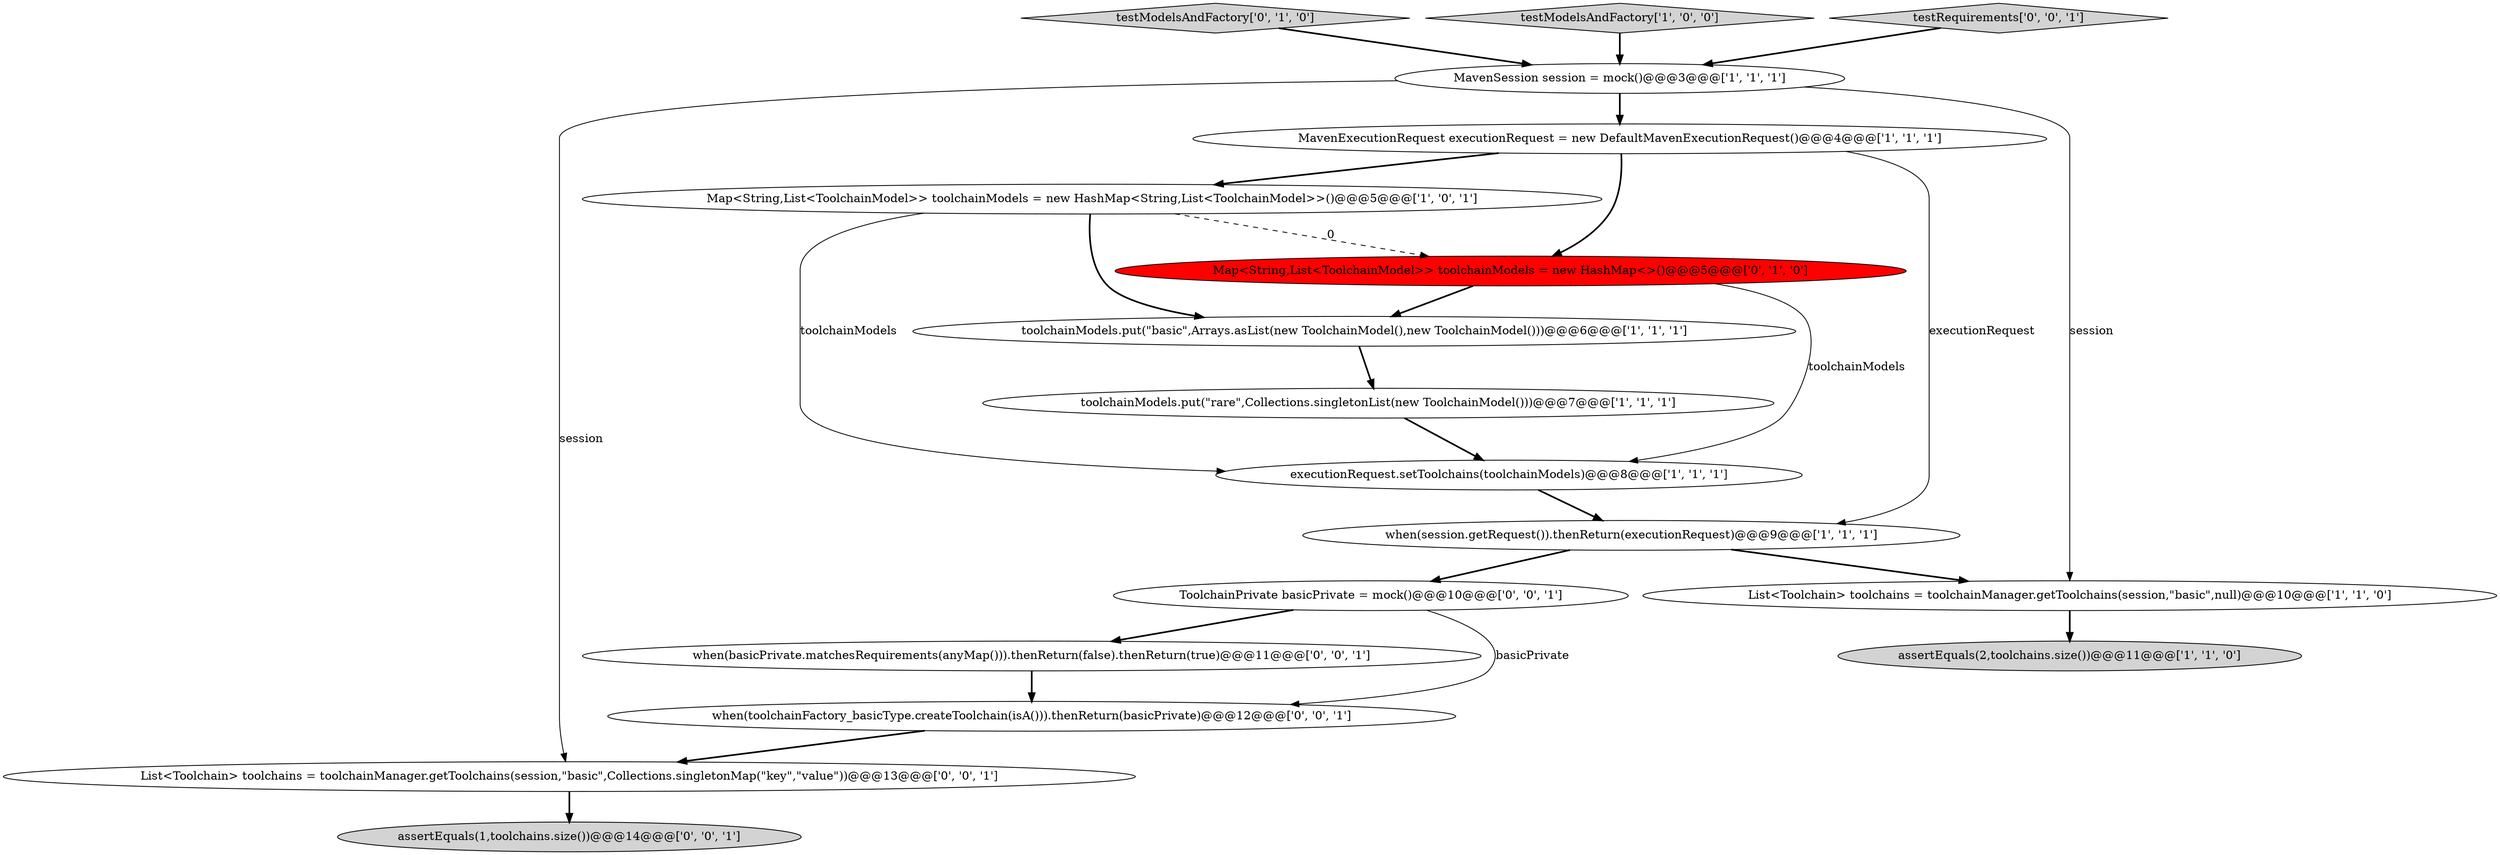 digraph {
9 [style = filled, label = "assertEquals(2,toolchains.size())@@@11@@@['1', '1', '0']", fillcolor = lightgray, shape = ellipse image = "AAA0AAABBB1BBB"];
12 [style = filled, label = "when(basicPrivate.matchesRequirements(anyMap())).thenReturn(false).thenReturn(true)@@@11@@@['0', '0', '1']", fillcolor = white, shape = ellipse image = "AAA0AAABBB3BBB"];
11 [style = filled, label = "testModelsAndFactory['0', '1', '0']", fillcolor = lightgray, shape = diamond image = "AAA0AAABBB2BBB"];
13 [style = filled, label = "when(toolchainFactory_basicType.createToolchain(isA())).thenReturn(basicPrivate)@@@12@@@['0', '0', '1']", fillcolor = white, shape = ellipse image = "AAA0AAABBB3BBB"];
10 [style = filled, label = "Map<String,List<ToolchainModel>> toolchainModels = new HashMap<>()@@@5@@@['0', '1', '0']", fillcolor = red, shape = ellipse image = "AAA1AAABBB2BBB"];
17 [style = filled, label = "List<Toolchain> toolchains = toolchainManager.getToolchains(session,\"basic\",Collections.singletonMap(\"key\",\"value\"))@@@13@@@['0', '0', '1']", fillcolor = white, shape = ellipse image = "AAA0AAABBB3BBB"];
7 [style = filled, label = "when(session.getRequest()).thenReturn(executionRequest)@@@9@@@['1', '1', '1']", fillcolor = white, shape = ellipse image = "AAA0AAABBB1BBB"];
6 [style = filled, label = "MavenExecutionRequest executionRequest = new DefaultMavenExecutionRequest()@@@4@@@['1', '1', '1']", fillcolor = white, shape = ellipse image = "AAA0AAABBB1BBB"];
8 [style = filled, label = "MavenSession session = mock()@@@3@@@['1', '1', '1']", fillcolor = white, shape = ellipse image = "AAA0AAABBB1BBB"];
5 [style = filled, label = "toolchainModels.put(\"rare\",Collections.singletonList(new ToolchainModel()))@@@7@@@['1', '1', '1']", fillcolor = white, shape = ellipse image = "AAA0AAABBB1BBB"];
3 [style = filled, label = "testModelsAndFactory['1', '0', '0']", fillcolor = lightgray, shape = diamond image = "AAA0AAABBB1BBB"];
1 [style = filled, label = "toolchainModels.put(\"basic\",Arrays.asList(new ToolchainModel(),new ToolchainModel()))@@@6@@@['1', '1', '1']", fillcolor = white, shape = ellipse image = "AAA0AAABBB1BBB"];
15 [style = filled, label = "assertEquals(1,toolchains.size())@@@14@@@['0', '0', '1']", fillcolor = lightgray, shape = ellipse image = "AAA0AAABBB3BBB"];
0 [style = filled, label = "executionRequest.setToolchains(toolchainModels)@@@8@@@['1', '1', '1']", fillcolor = white, shape = ellipse image = "AAA0AAABBB1BBB"];
2 [style = filled, label = "Map<String,List<ToolchainModel>> toolchainModels = new HashMap<String,List<ToolchainModel>>()@@@5@@@['1', '0', '1']", fillcolor = white, shape = ellipse image = "AAA0AAABBB1BBB"];
14 [style = filled, label = "testRequirements['0', '0', '1']", fillcolor = lightgray, shape = diamond image = "AAA0AAABBB3BBB"];
16 [style = filled, label = "ToolchainPrivate basicPrivate = mock()@@@10@@@['0', '0', '1']", fillcolor = white, shape = ellipse image = "AAA0AAABBB3BBB"];
4 [style = filled, label = "List<Toolchain> toolchains = toolchainManager.getToolchains(session,\"basic\",null)@@@10@@@['1', '1', '0']", fillcolor = white, shape = ellipse image = "AAA0AAABBB1BBB"];
1->5 [style = bold, label=""];
4->9 [style = bold, label=""];
2->1 [style = bold, label=""];
2->0 [style = solid, label="toolchainModels"];
16->13 [style = solid, label="basicPrivate"];
8->6 [style = bold, label=""];
7->4 [style = bold, label=""];
10->0 [style = solid, label="toolchainModels"];
2->10 [style = dashed, label="0"];
0->7 [style = bold, label=""];
6->2 [style = bold, label=""];
12->13 [style = bold, label=""];
6->7 [style = solid, label="executionRequest"];
13->17 [style = bold, label=""];
5->0 [style = bold, label=""];
8->17 [style = solid, label="session"];
3->8 [style = bold, label=""];
6->10 [style = bold, label=""];
8->4 [style = solid, label="session"];
7->16 [style = bold, label=""];
17->15 [style = bold, label=""];
11->8 [style = bold, label=""];
14->8 [style = bold, label=""];
10->1 [style = bold, label=""];
16->12 [style = bold, label=""];
}
